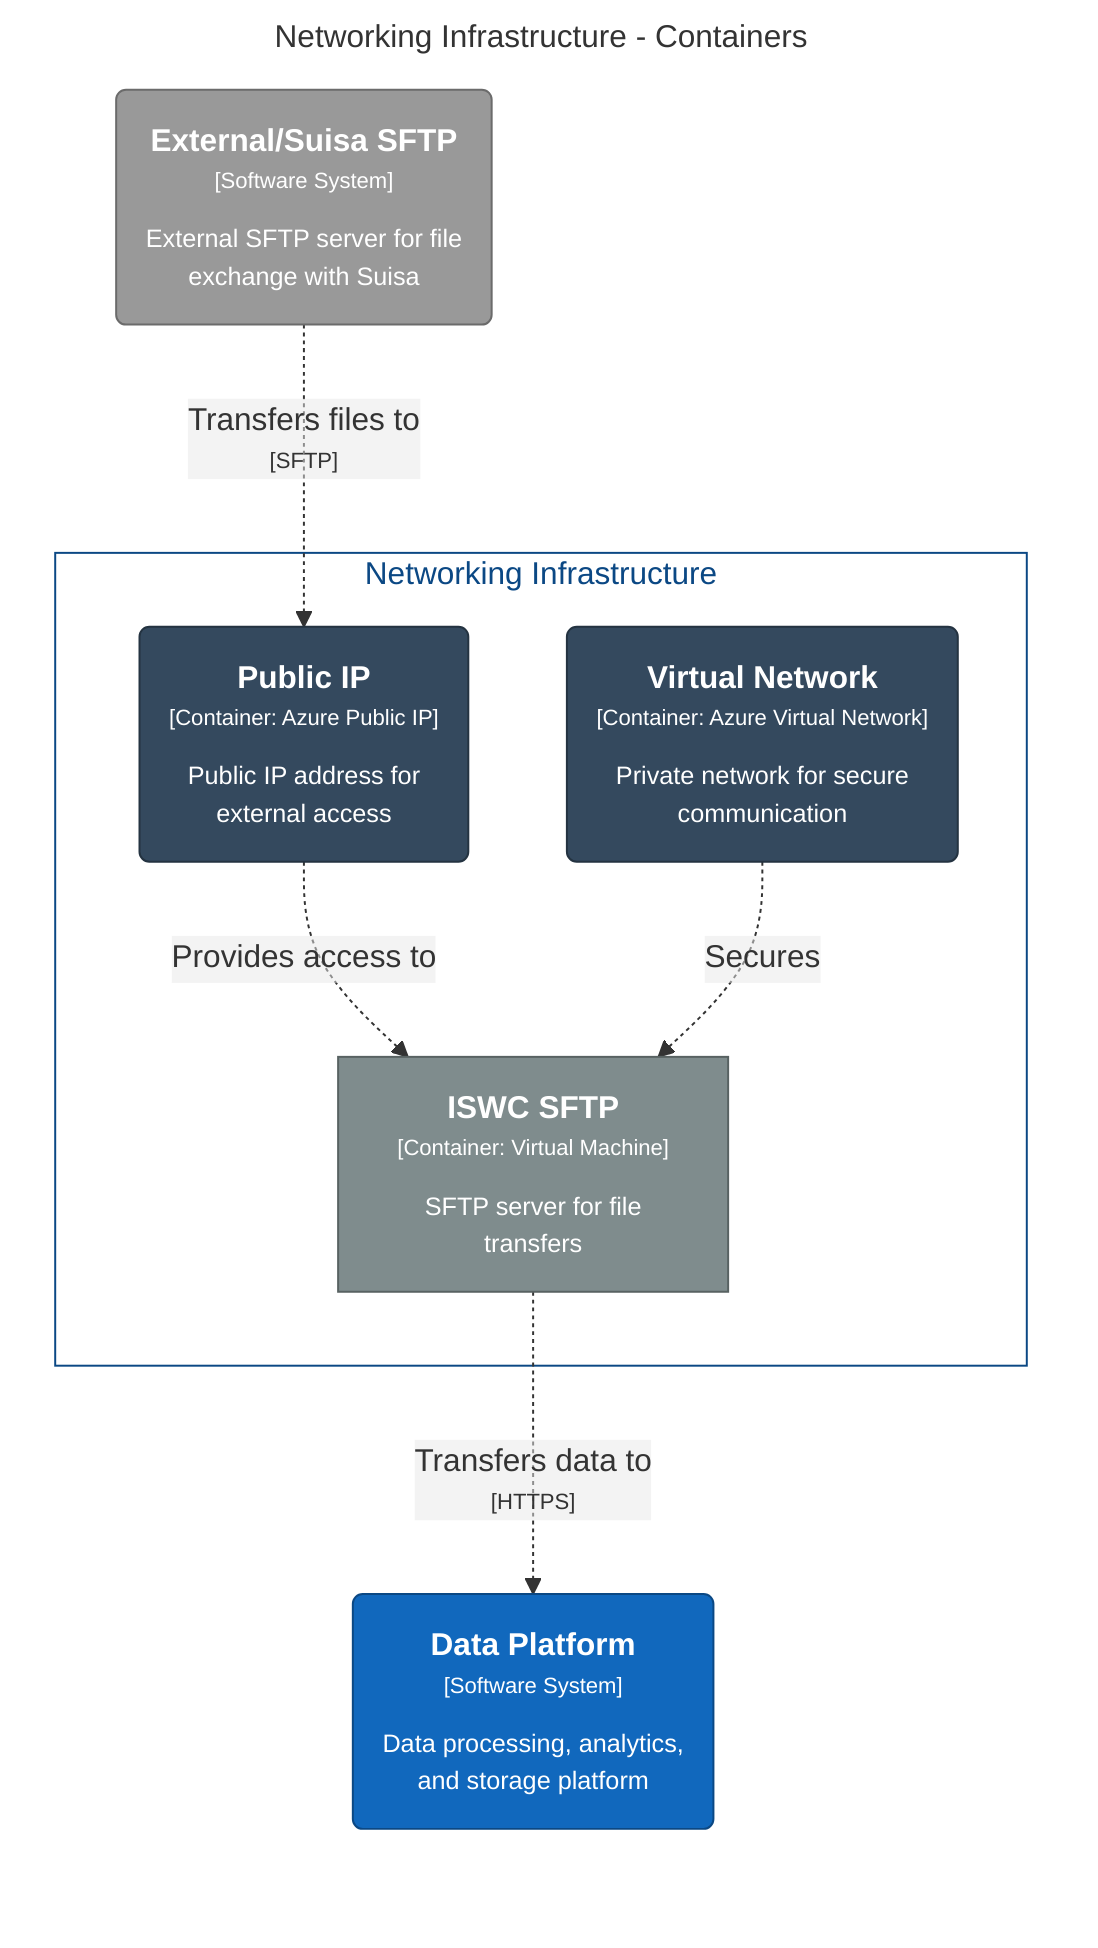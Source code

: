 graph LR
  linkStyle default fill:#ffffff

  subgraph diagram ["Networking Infrastructure - Containers"]
    style diagram fill:#ffffff,stroke:#ffffff

    3("<div style='font-weight: bold'>External/Suisa SFTP</div><div style='font-size: 70%; margin-top: 0px'>[Software System]</div><div style='font-size: 80%; margin-top:10px'>External SFTP server for file<br />exchange with Suisa</div>")
    style 3 fill:#999999,stroke:#6b6b6b,color:#ffffff
    17("<div style='font-weight: bold'>Data Platform</div><div style='font-size: 70%; margin-top: 0px'>[Software System]</div><div style='font-size: 80%; margin-top:10px'>Data processing, analytics,<br />and storage platform</div>")
    style 17 fill:#1168bd,stroke:#0b4884,color:#ffffff

    subgraph 27 ["Networking Infrastructure"]
      style 27 fill:#ffffff,stroke:#0b4884,color:#0b4884

      28("<div style='font-weight: bold'>Virtual Network</div><div style='font-size: 70%; margin-top: 0px'>[Container: Azure Virtual Network]</div><div style='font-size: 80%; margin-top:10px'>Private network for secure<br />communication</div>")
      style 28 fill:#34495e,stroke:#243341,color:#ffffff
      29("<div style='font-weight: bold'>Public IP</div><div style='font-size: 70%; margin-top: 0px'>[Container: Azure Public IP]</div><div style='font-size: 80%; margin-top:10px'>Public IP address for<br />external access</div>")
      style 29 fill:#34495e,stroke:#243341,color:#ffffff
      30["<div style='font-weight: bold'>ISWC SFTP</div><div style='font-size: 70%; margin-top: 0px'>[Container: Virtual Machine]</div><div style='font-size: 80%; margin-top:10px'>SFTP server for file<br />transfers</div>"]
      style 30 fill:#7f8c8d,stroke:#586262,color:#ffffff
    end

    3-. "<div>Transfers files to</div><div style='font-size: 70%'>[SFTP]</div>" .->29
    29-. "<div>Provides access to</div><div style='font-size: 70%'></div>" .->30
    28-. "<div>Secures</div><div style='font-size: 70%'></div>" .->30
    30-. "<div>Transfers data to</div><div style='font-size: 70%'>[HTTPS]</div>" .->17
  end